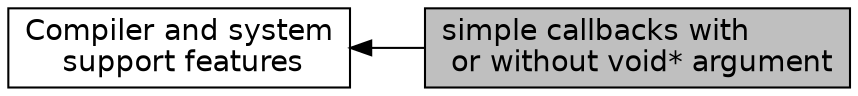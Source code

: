 digraph "simple callbacks with or without void* argument"
{
  edge [fontname="Helvetica",fontsize="14",labelfontname="Helvetica",labelfontsize="14"];
  node [fontname="Helvetica",fontsize="14",shape=box];
  rankdir=LR;
  Node2 [label="Compiler and system\l support features",height=0.2,width=0.4,color="black", fillcolor="white", style="filled",URL="$group__library__support.html",tooltip=" "];
  Node1 [label="simple callbacks with\l or without void* argument",height=0.2,width=0.4,color="black", fillcolor="grey75", style="filled", fontcolor="black",tooltip=" "];
  Node2->Node1 [shape=plaintext, dir="back", style="solid"];
}
